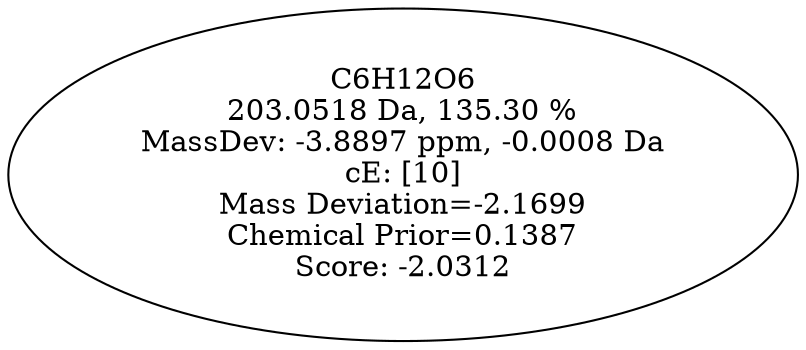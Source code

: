 strict digraph {
v1 [label="C6H12O6\n203.0518 Da, 135.30 %\nMassDev: -3.8897 ppm, -0.0008 Da\ncE: [10]\nMass Deviation=-2.1699\nChemical Prior=0.1387\nScore: -2.0312"];
}